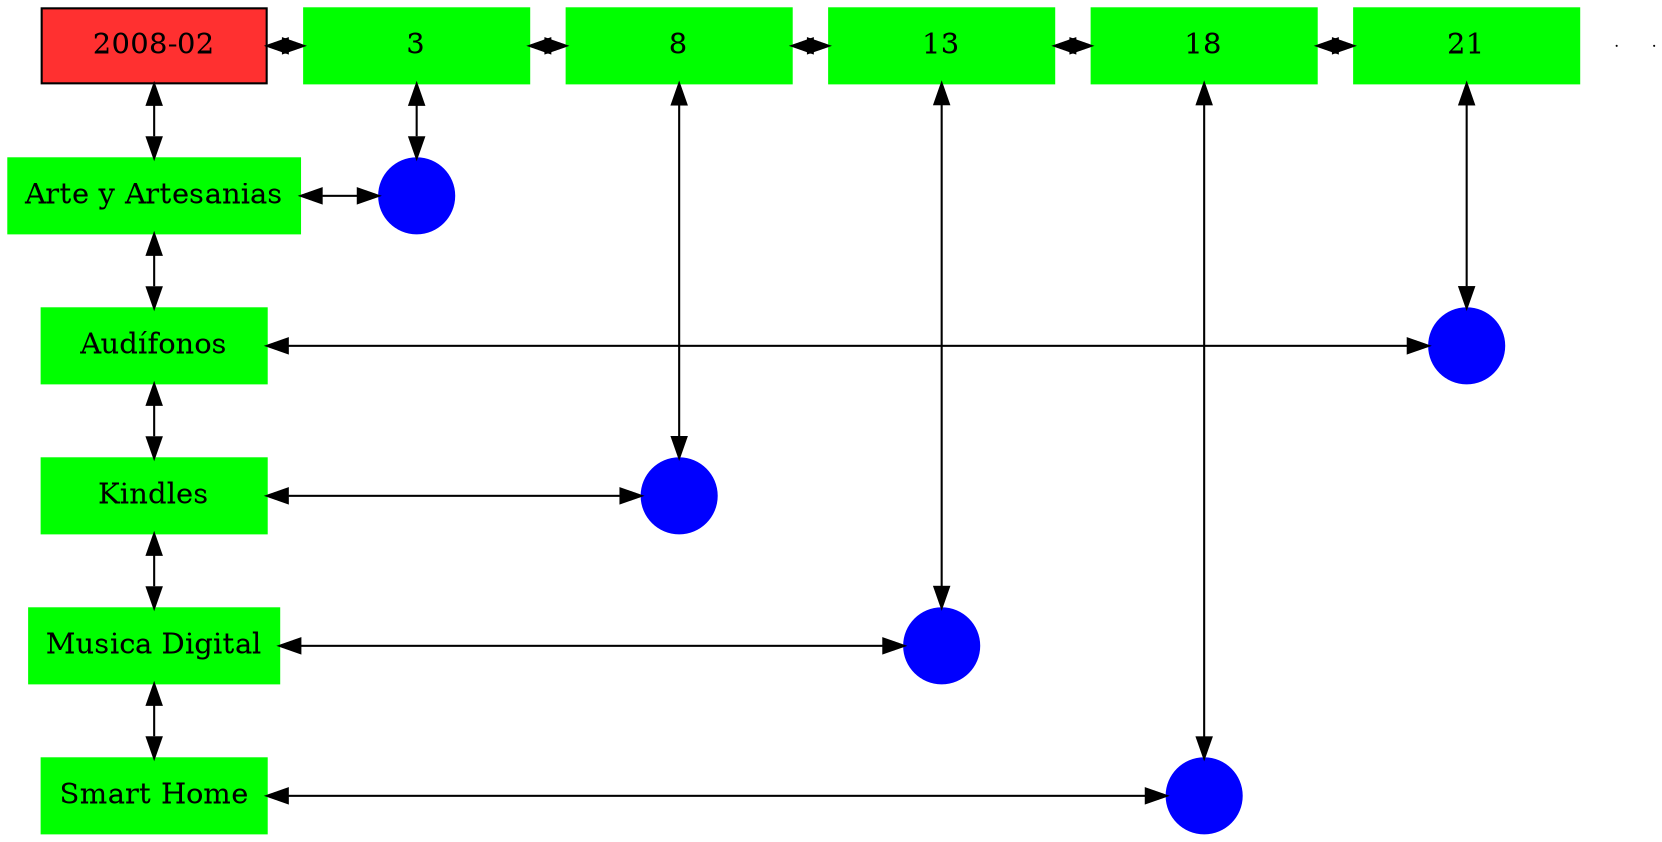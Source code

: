 digraph G{
node[shape="box"];
nodeMt[ label = "2008-02", width = 1.5, style = filled, fillcolor = firebrick1, group = 1 ];
e0[ shape = point, width = 0 ];
e1[ shape = point, width = 0 ];
node0xc001f10f00[label="3",color=green,style =filled,width = 1.5 group=3];
nodeMt->node0xc001f10f00[dir="both"];
{rank=same;nodeMt;node0xc001f10f00;}
node0xc002222e60[label="8",color=green,style =filled,width = 1.5 group=8];
node0xc001f10f00->node0xc002222e60[dir="both"];
{rank=same;node0xc001f10f00;node0xc002222e60;}
node0xc00209fa40[label="13",color=green,style =filled,width = 1.5 group=13];
node0xc002222e60->node0xc00209fa40[dir="both"];
{rank=same;node0xc002222e60;node0xc00209fa40;}
node0xc002041ef0[label="18",color=green,style =filled,width = 1.5 group=18];
node0xc00209fa40->node0xc002041ef0[dir="both"];
{rank=same;node0xc00209fa40;node0xc002041ef0;}
node0xc002021630[label="21",color=green,style =filled,width = 1.5 group=21];
node0xc002041ef0->node0xc002021630[dir="both"];
{rank=same;node0xc002041ef0;node0xc002021630;}
node0xc001f10eb0[label="Arte y Artesanias",color=green,style =filled width = 1.5 group=1];
node0xc001f12580[label="",color=blue,style =filled, width = 0.5 group=3 shape=circle];
node0xc001f10eb0->node0xc001f12580[dir="both"];
{rank=same;node0xc001f10eb0;node0xc001f12580;}
node0xc0020215e0[label="Audífonos",color=green,style =filled width = 1.5 group=1];
node0xc002026f80[label="",color=blue,style =filled, width = 0.5 group=21 shape=circle];
node0xc0020215e0->node0xc002026f80[dir="both"];
{rank=same;node0xc0020215e0;node0xc002026f80;}
node0xc002222e10[label="Kindles",color=green,style =filled width = 1.5 group=1];
node0xc002219e80[label="",color=blue,style =filled, width = 0.5 group=8 shape=circle];
node0xc002222e10->node0xc002219e80[dir="both"];
{rank=same;node0xc002222e10;node0xc002219e80;}
node0xc00209f9f0[label="Musica Digital",color=green,style =filled width = 1.5 group=1];
node0xc0020a6980[label="",color=blue,style =filled, width = 0.5 group=13 shape=circle];
node0xc00209f9f0->node0xc0020a6980[dir="both"];
{rank=same;node0xc00209f9f0;node0xc0020a6980;}
node0xc002041ea0[label="Smart Home",color=green,style =filled width = 1.5 group=1];
node0xc00204c380[label="",color=blue,style =filled, width = 0.5 group=18 shape=circle];
node0xc002041ea0->node0xc00204c380[dir="both"];
{rank=same;node0xc002041ea0;node0xc00204c380;}
node0xc001f10f00->node0xc001f12580[dir="both"];
node0xc002222e60->node0xc002219e80[dir="both"];
node0xc00209fa40->node0xc0020a6980[dir="both"];
node0xc002041ef0->node0xc00204c380[dir="both"];
node0xc002021630->node0xc002026f80[dir="both"];
nodeMt->node0xc001f10eb0[dir="both"];
node0xc001f10eb0->node0xc0020215e0[dir="both"];
node0xc0020215e0->node0xc002222e10[dir="both"];
node0xc002222e10->node0xc00209f9f0[dir="both"];
node0xc00209f9f0->node0xc002041ea0[dir="both"];
}
